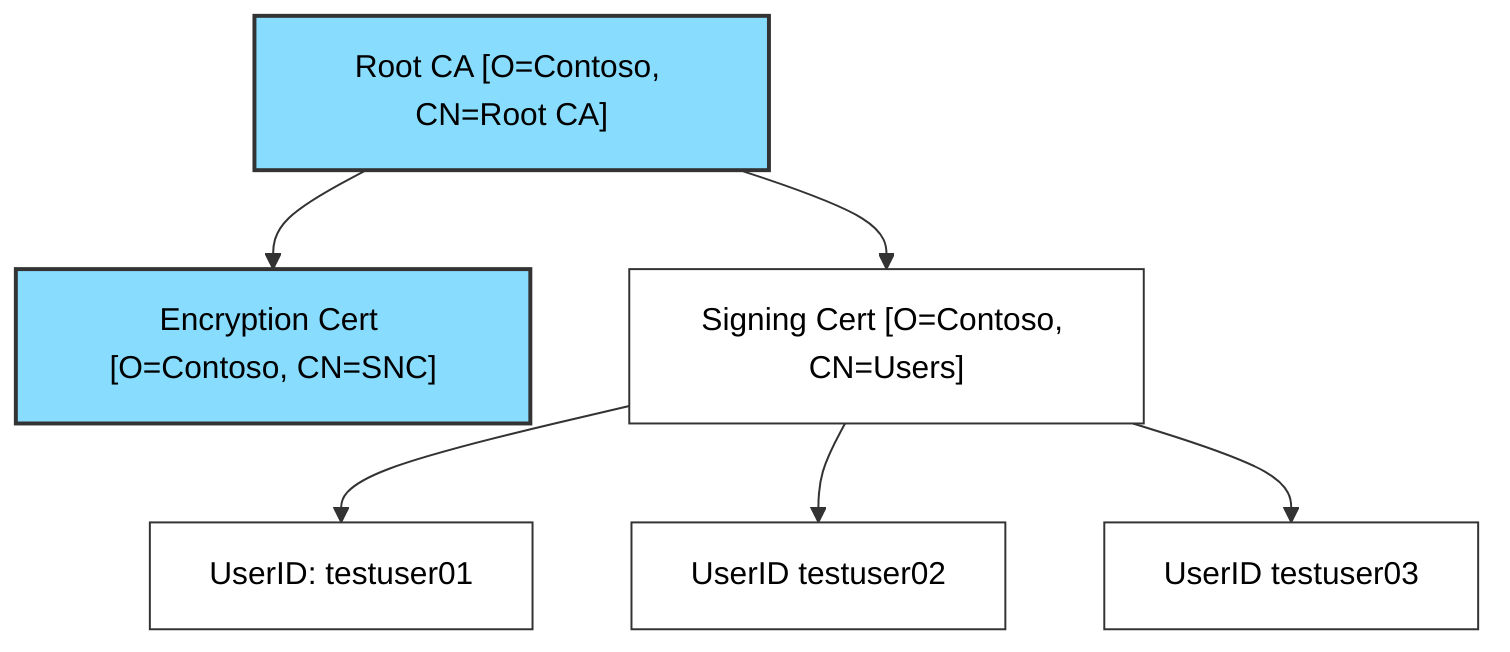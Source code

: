 flowchart TD
    classDef defaultStyle fill:#fff,stroke:#333,stroke-width:1px,color:black;
    classDef highlightStyle fill:#8df,stroke:#333,stroke-width:2px,color:black;
    RootCA["Root CA [O=Contoso, CN=Root CA]"] --> SNCCert["Encryption Cert [O=Contoso, CN=SNC]"]
    RootCA --> UsersCert["Signing Cert [O=Contoso, CN=Users]"]
    UsersCert --> U1[UserID: testuser01]
    UsersCert --> U2[UserID testuser02]
    UsersCert --> U3[UserID testuser03]
    class UsersCert,U1,U2,U3 defaultStyle;
    class RootCA,SNCCert highlightStyle;